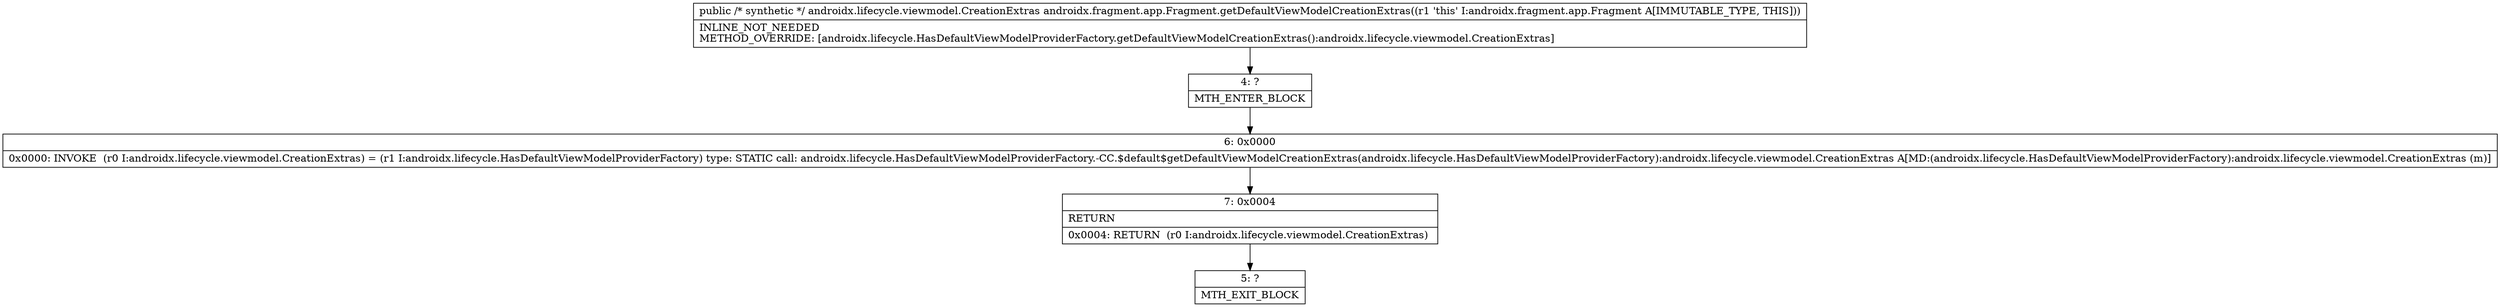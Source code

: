 digraph "CFG forandroidx.fragment.app.Fragment.getDefaultViewModelCreationExtras()Landroidx\/lifecycle\/viewmodel\/CreationExtras;" {
Node_4 [shape=record,label="{4\:\ ?|MTH_ENTER_BLOCK\l}"];
Node_6 [shape=record,label="{6\:\ 0x0000|0x0000: INVOKE  (r0 I:androidx.lifecycle.viewmodel.CreationExtras) = (r1 I:androidx.lifecycle.HasDefaultViewModelProviderFactory) type: STATIC call: androidx.lifecycle.HasDefaultViewModelProviderFactory.\-CC.$default$getDefaultViewModelCreationExtras(androidx.lifecycle.HasDefaultViewModelProviderFactory):androidx.lifecycle.viewmodel.CreationExtras A[MD:(androidx.lifecycle.HasDefaultViewModelProviderFactory):androidx.lifecycle.viewmodel.CreationExtras (m)]\l}"];
Node_7 [shape=record,label="{7\:\ 0x0004|RETURN\l|0x0004: RETURN  (r0 I:androidx.lifecycle.viewmodel.CreationExtras) \l}"];
Node_5 [shape=record,label="{5\:\ ?|MTH_EXIT_BLOCK\l}"];
MethodNode[shape=record,label="{public \/* synthetic *\/ androidx.lifecycle.viewmodel.CreationExtras androidx.fragment.app.Fragment.getDefaultViewModelCreationExtras((r1 'this' I:androidx.fragment.app.Fragment A[IMMUTABLE_TYPE, THIS]))  | INLINE_NOT_NEEDED\lMETHOD_OVERRIDE: [androidx.lifecycle.HasDefaultViewModelProviderFactory.getDefaultViewModelCreationExtras():androidx.lifecycle.viewmodel.CreationExtras]\l}"];
MethodNode -> Node_4;Node_4 -> Node_6;
Node_6 -> Node_7;
Node_7 -> Node_5;
}

